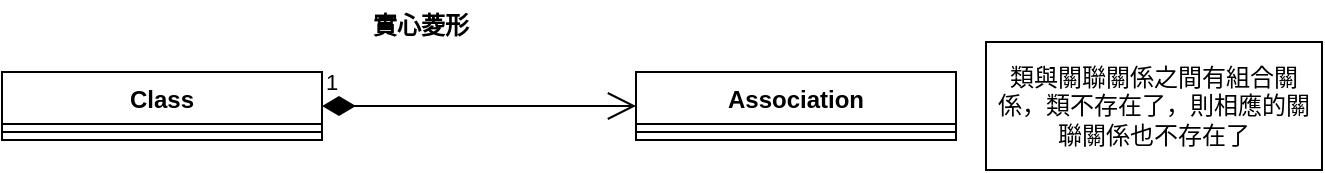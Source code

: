 <mxfile version="22.0.8" type="device">
  <diagram name="第 1 页" id="Mm0hC2-zrbVgDmfwnK1h">
    <mxGraphModel dx="336" dy="533" grid="0" gridSize="10" guides="1" tooltips="1" connect="1" arrows="1" fold="1" page="1" pageScale="1" pageWidth="827" pageHeight="1169" math="0" shadow="0">
      <root>
        <mxCell id="0" />
        <mxCell id="1" parent="0" />
        <mxCell id="MWRULVRWjAI7JQODRnuG-65" value="Class" style="swimlane;fontStyle=1;align=center;verticalAlign=top;childLayout=stackLayout;horizontal=1;startSize=26;horizontalStack=0;resizeParent=1;resizeParentMax=0;resizeLast=0;collapsible=1;marginBottom=0;whiteSpace=wrap;html=1;" vertex="1" parent="1">
          <mxGeometry x="27" y="320" width="160" height="34" as="geometry" />
        </mxCell>
        <mxCell id="MWRULVRWjAI7JQODRnuG-67" value="" style="line;strokeWidth=1;fillColor=none;align=left;verticalAlign=middle;spacingTop=-1;spacingLeft=3;spacingRight=3;rotatable=0;labelPosition=right;points=[];portConstraint=eastwest;strokeColor=inherit;" vertex="1" parent="MWRULVRWjAI7JQODRnuG-65">
          <mxGeometry y="26" width="160" height="8" as="geometry" />
        </mxCell>
        <mxCell id="MWRULVRWjAI7JQODRnuG-69" value="1" style="endArrow=open;html=1;endSize=12;startArrow=diamondThin;startSize=14;startFill=1;edgeStyle=orthogonalEdgeStyle;align=left;verticalAlign=bottom;rounded=0;entryX=0;entryY=0.5;entryDx=0;entryDy=0;exitX=1;exitY=0.5;exitDx=0;exitDy=0;" edge="1" parent="1" source="MWRULVRWjAI7JQODRnuG-65" target="MWRULVRWjAI7JQODRnuG-70">
          <mxGeometry x="-1" y="3" relative="1" as="geometry">
            <mxPoint x="193" y="431" as="sourcePoint" />
            <mxPoint x="353" y="431" as="targetPoint" />
          </mxGeometry>
        </mxCell>
        <mxCell id="MWRULVRWjAI7JQODRnuG-70" value="Association" style="swimlane;fontStyle=1;align=center;verticalAlign=top;childLayout=stackLayout;horizontal=1;startSize=26;horizontalStack=0;resizeParent=1;resizeParentMax=0;resizeLast=0;collapsible=1;marginBottom=0;whiteSpace=wrap;html=1;" vertex="1" parent="1">
          <mxGeometry x="344" y="320" width="160" height="34" as="geometry" />
        </mxCell>
        <mxCell id="MWRULVRWjAI7JQODRnuG-71" value="" style="line;strokeWidth=1;fillColor=none;align=left;verticalAlign=middle;spacingTop=-1;spacingLeft=3;spacingRight=3;rotatable=0;labelPosition=right;points=[];portConstraint=eastwest;strokeColor=inherit;" vertex="1" parent="MWRULVRWjAI7JQODRnuG-70">
          <mxGeometry y="26" width="160" height="8" as="geometry" />
        </mxCell>
        <mxCell id="MWRULVRWjAI7JQODRnuG-72" value="實心菱形" style="text;align=center;fontStyle=1;verticalAlign=middle;spacingLeft=3;spacingRight=3;strokeColor=none;rotatable=0;points=[[0,0.5],[1,0.5]];portConstraint=eastwest;html=1;" vertex="1" parent="1">
          <mxGeometry x="196" y="284" width="80" height="26" as="geometry" />
        </mxCell>
        <mxCell id="MWRULVRWjAI7JQODRnuG-73" value="類與關聯關係之間有組合關係，類不存在了，則相應的關聯關係也不存在了" style="html=1;whiteSpace=wrap;" vertex="1" parent="1">
          <mxGeometry x="519" y="305" width="168" height="64" as="geometry" />
        </mxCell>
      </root>
    </mxGraphModel>
  </diagram>
</mxfile>
